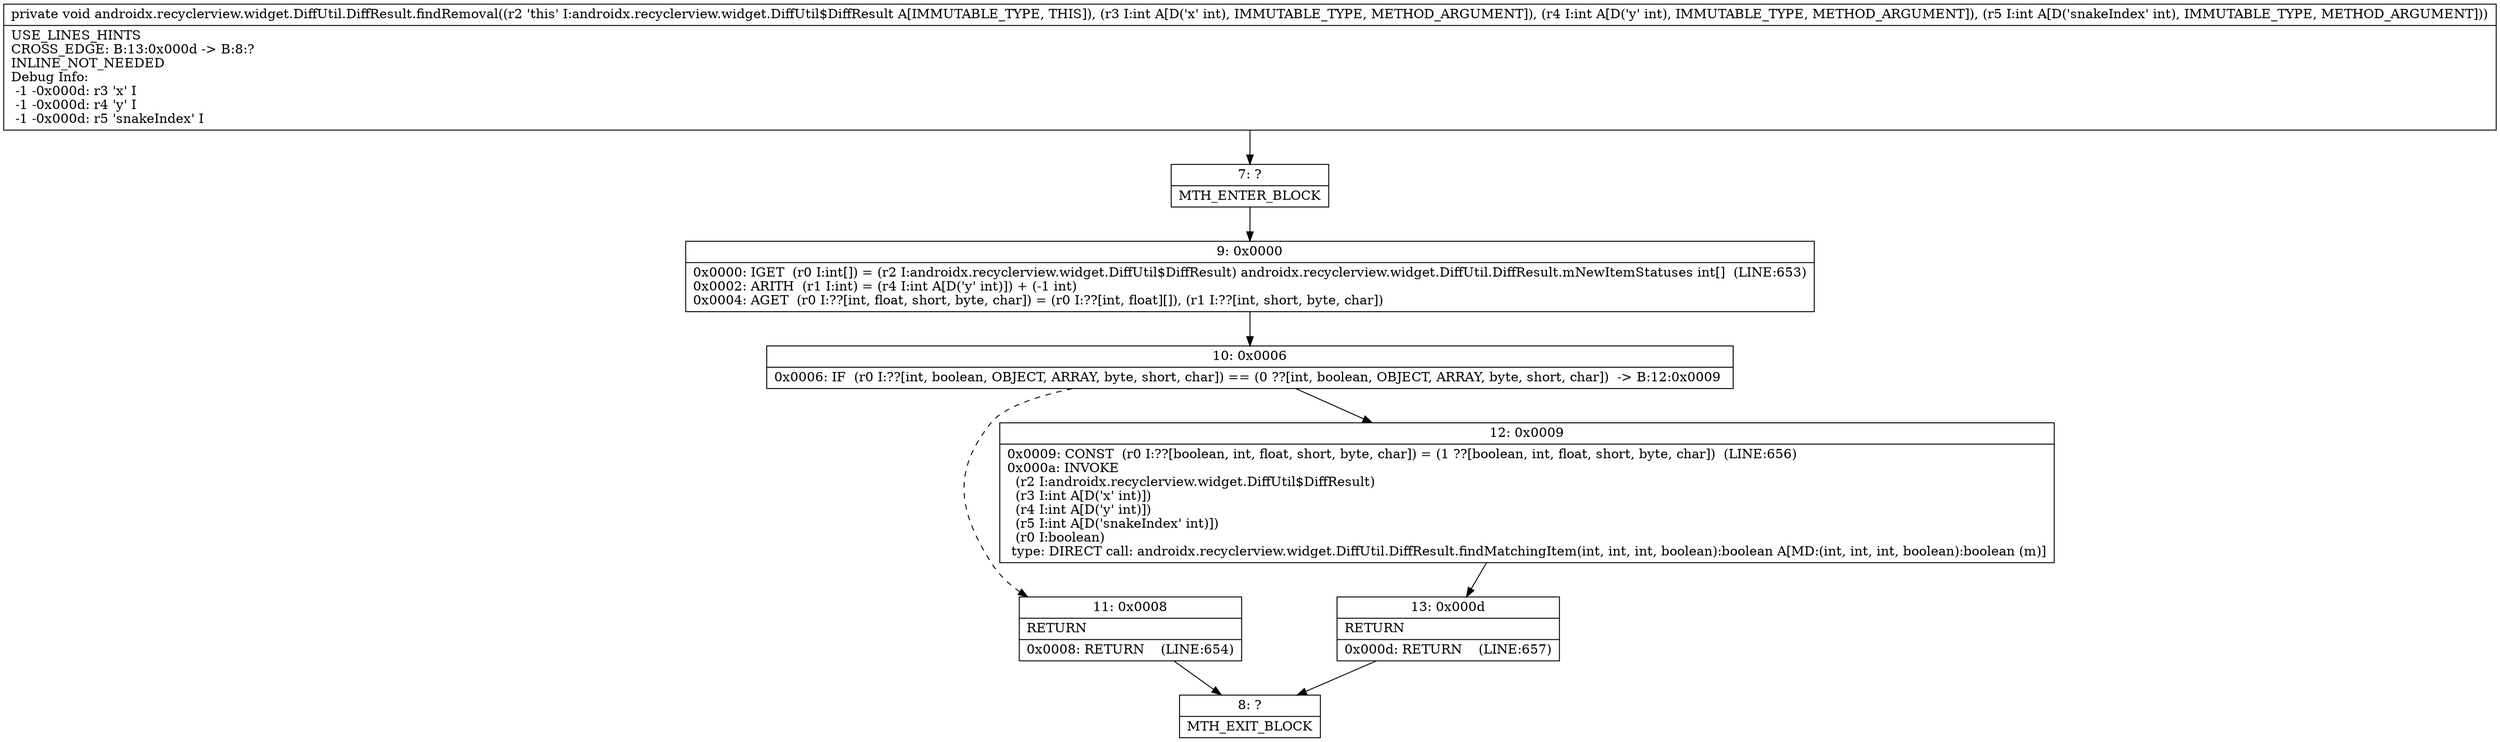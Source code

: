 digraph "CFG forandroidx.recyclerview.widget.DiffUtil.DiffResult.findRemoval(III)V" {
Node_7 [shape=record,label="{7\:\ ?|MTH_ENTER_BLOCK\l}"];
Node_9 [shape=record,label="{9\:\ 0x0000|0x0000: IGET  (r0 I:int[]) = (r2 I:androidx.recyclerview.widget.DiffUtil$DiffResult) androidx.recyclerview.widget.DiffUtil.DiffResult.mNewItemStatuses int[]  (LINE:653)\l0x0002: ARITH  (r1 I:int) = (r4 I:int A[D('y' int)]) + (\-1 int) \l0x0004: AGET  (r0 I:??[int, float, short, byte, char]) = (r0 I:??[int, float][]), (r1 I:??[int, short, byte, char]) \l}"];
Node_10 [shape=record,label="{10\:\ 0x0006|0x0006: IF  (r0 I:??[int, boolean, OBJECT, ARRAY, byte, short, char]) == (0 ??[int, boolean, OBJECT, ARRAY, byte, short, char])  \-\> B:12:0x0009 \l}"];
Node_11 [shape=record,label="{11\:\ 0x0008|RETURN\l|0x0008: RETURN    (LINE:654)\l}"];
Node_8 [shape=record,label="{8\:\ ?|MTH_EXIT_BLOCK\l}"];
Node_12 [shape=record,label="{12\:\ 0x0009|0x0009: CONST  (r0 I:??[boolean, int, float, short, byte, char]) = (1 ??[boolean, int, float, short, byte, char])  (LINE:656)\l0x000a: INVOKE  \l  (r2 I:androidx.recyclerview.widget.DiffUtil$DiffResult)\l  (r3 I:int A[D('x' int)])\l  (r4 I:int A[D('y' int)])\l  (r5 I:int A[D('snakeIndex' int)])\l  (r0 I:boolean)\l type: DIRECT call: androidx.recyclerview.widget.DiffUtil.DiffResult.findMatchingItem(int, int, int, boolean):boolean A[MD:(int, int, int, boolean):boolean (m)]\l}"];
Node_13 [shape=record,label="{13\:\ 0x000d|RETURN\l|0x000d: RETURN    (LINE:657)\l}"];
MethodNode[shape=record,label="{private void androidx.recyclerview.widget.DiffUtil.DiffResult.findRemoval((r2 'this' I:androidx.recyclerview.widget.DiffUtil$DiffResult A[IMMUTABLE_TYPE, THIS]), (r3 I:int A[D('x' int), IMMUTABLE_TYPE, METHOD_ARGUMENT]), (r4 I:int A[D('y' int), IMMUTABLE_TYPE, METHOD_ARGUMENT]), (r5 I:int A[D('snakeIndex' int), IMMUTABLE_TYPE, METHOD_ARGUMENT]))  | USE_LINES_HINTS\lCROSS_EDGE: B:13:0x000d \-\> B:8:?\lINLINE_NOT_NEEDED\lDebug Info:\l  \-1 \-0x000d: r3 'x' I\l  \-1 \-0x000d: r4 'y' I\l  \-1 \-0x000d: r5 'snakeIndex' I\l}"];
MethodNode -> Node_7;Node_7 -> Node_9;
Node_9 -> Node_10;
Node_10 -> Node_11[style=dashed];
Node_10 -> Node_12;
Node_11 -> Node_8;
Node_12 -> Node_13;
Node_13 -> Node_8;
}

